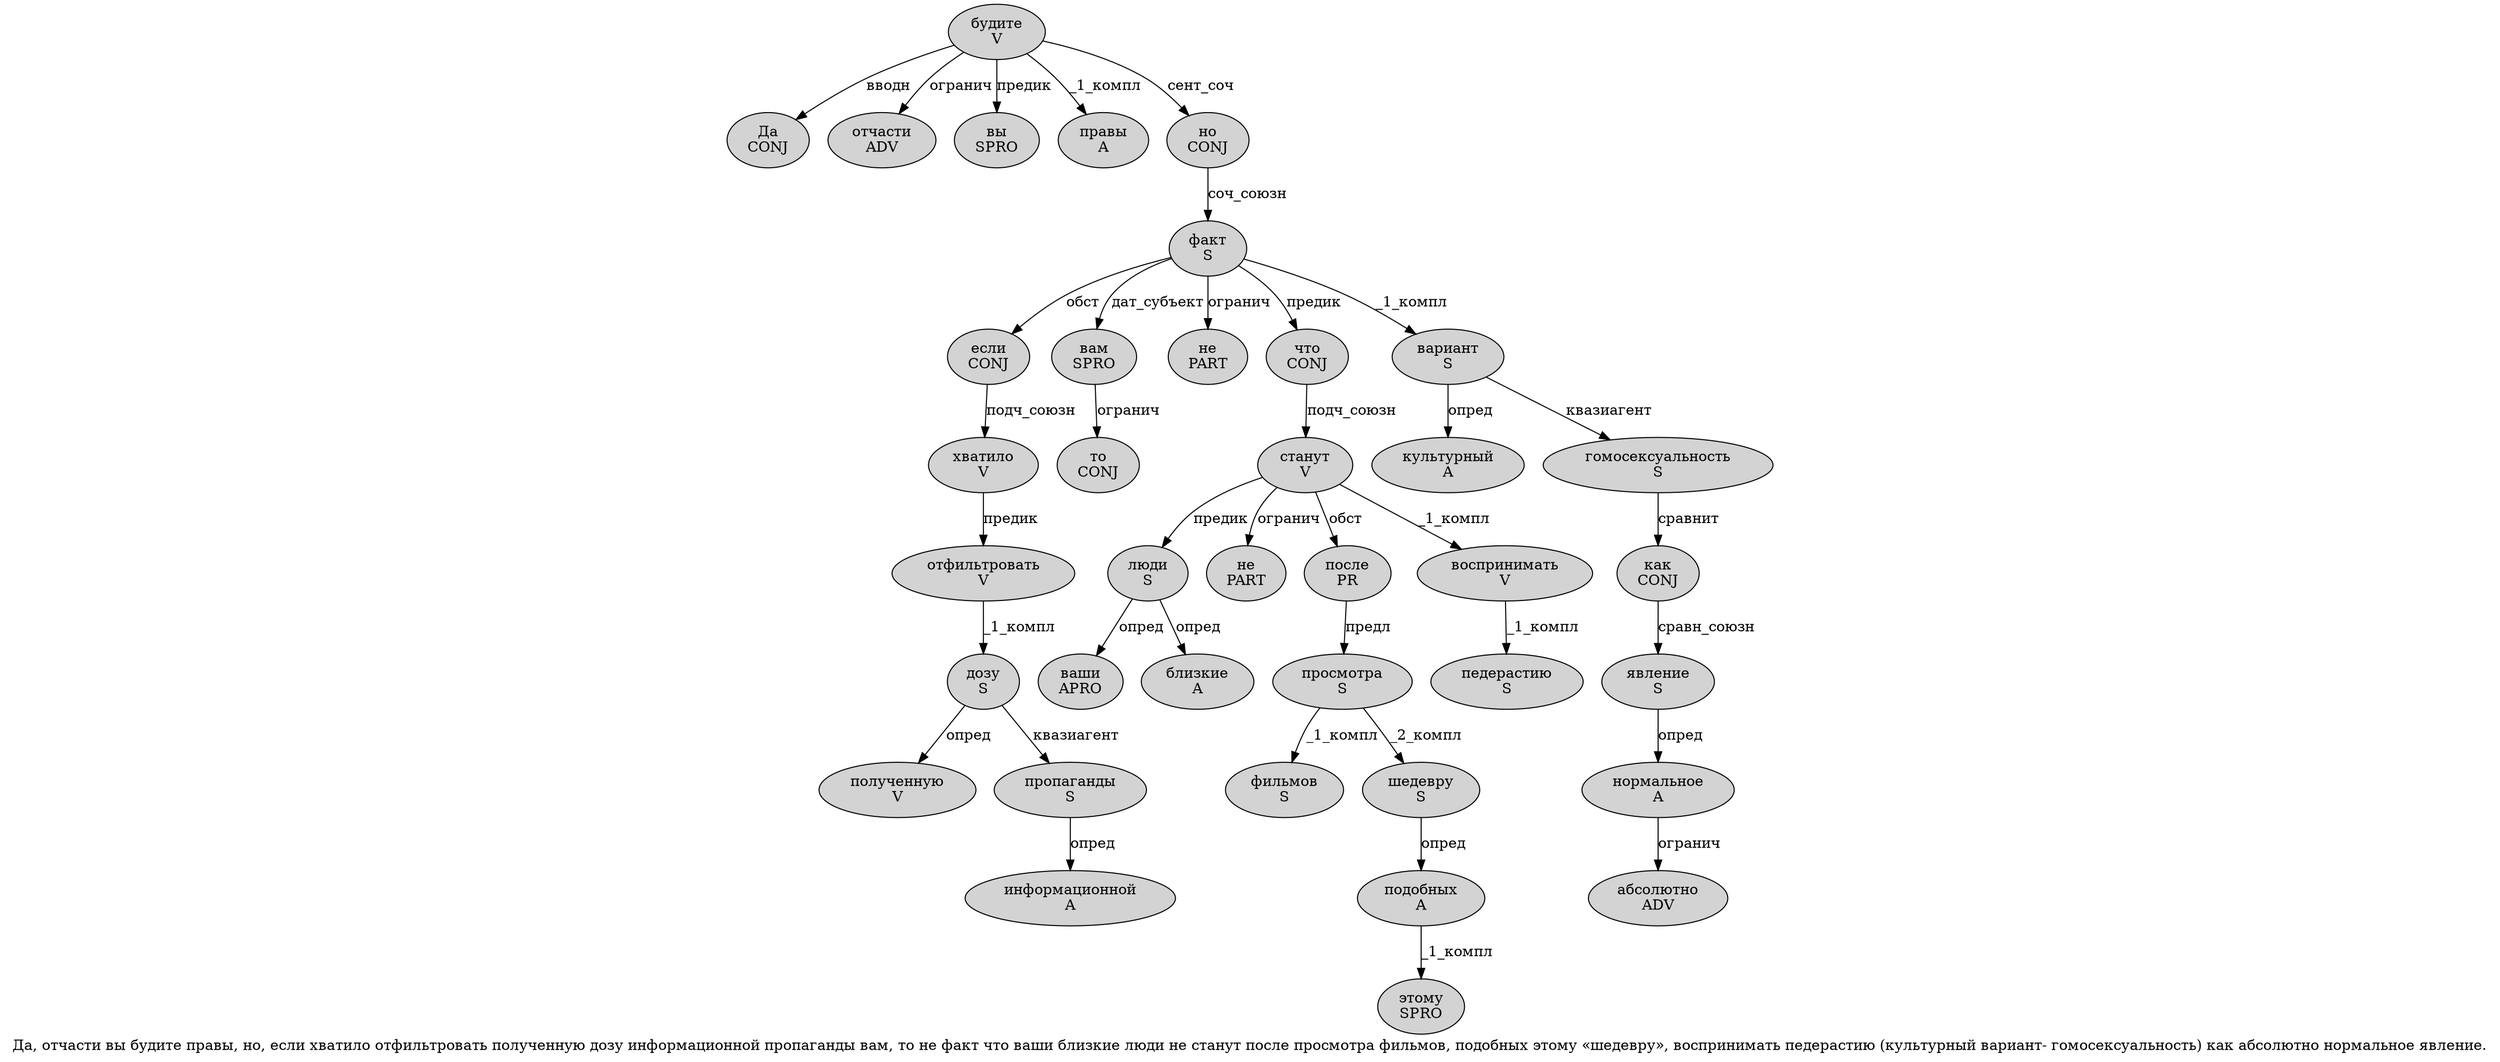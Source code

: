 digraph SENTENCE_4374 {
	graph [label="Да, отчасти вы будите правы, но, если хватило отфильтровать полученную дозу информационной пропаганды вам, то не факт что ваши близкие люди не станут после просмотра фильмов, подобных этому «шедевру», воспринимать педерастию (культурный вариант- гомосексуальность) как абсолютно нормальное явление."]
	node [style=filled]
		0 [label="Да
CONJ" color="" fillcolor=lightgray penwidth=1 shape=ellipse]
		2 [label="отчасти
ADV" color="" fillcolor=lightgray penwidth=1 shape=ellipse]
		3 [label="вы
SPRO" color="" fillcolor=lightgray penwidth=1 shape=ellipse]
		4 [label="будите
V" color="" fillcolor=lightgray penwidth=1 shape=ellipse]
		5 [label="правы
A" color="" fillcolor=lightgray penwidth=1 shape=ellipse]
		7 [label="но
CONJ" color="" fillcolor=lightgray penwidth=1 shape=ellipse]
		9 [label="если
CONJ" color="" fillcolor=lightgray penwidth=1 shape=ellipse]
		10 [label="хватило
V" color="" fillcolor=lightgray penwidth=1 shape=ellipse]
		11 [label="отфильтровать
V" color="" fillcolor=lightgray penwidth=1 shape=ellipse]
		12 [label="полученную
V" color="" fillcolor=lightgray penwidth=1 shape=ellipse]
		13 [label="дозу
S" color="" fillcolor=lightgray penwidth=1 shape=ellipse]
		14 [label="информационной
A" color="" fillcolor=lightgray penwidth=1 shape=ellipse]
		15 [label="пропаганды
S" color="" fillcolor=lightgray penwidth=1 shape=ellipse]
		16 [label="вам
SPRO" color="" fillcolor=lightgray penwidth=1 shape=ellipse]
		18 [label="то
CONJ" color="" fillcolor=lightgray penwidth=1 shape=ellipse]
		19 [label="не
PART" color="" fillcolor=lightgray penwidth=1 shape=ellipse]
		20 [label="факт
S" color="" fillcolor=lightgray penwidth=1 shape=ellipse]
		21 [label="что
CONJ" color="" fillcolor=lightgray penwidth=1 shape=ellipse]
		22 [label="ваши
APRO" color="" fillcolor=lightgray penwidth=1 shape=ellipse]
		23 [label="близкие
A" color="" fillcolor=lightgray penwidth=1 shape=ellipse]
		24 [label="люди
S" color="" fillcolor=lightgray penwidth=1 shape=ellipse]
		25 [label="не
PART" color="" fillcolor=lightgray penwidth=1 shape=ellipse]
		26 [label="станут
V" color="" fillcolor=lightgray penwidth=1 shape=ellipse]
		27 [label="после
PR" color="" fillcolor=lightgray penwidth=1 shape=ellipse]
		28 [label="просмотра
S" color="" fillcolor=lightgray penwidth=1 shape=ellipse]
		29 [label="фильмов
S" color="" fillcolor=lightgray penwidth=1 shape=ellipse]
		31 [label="подобных
A" color="" fillcolor=lightgray penwidth=1 shape=ellipse]
		32 [label="этому
SPRO" color="" fillcolor=lightgray penwidth=1 shape=ellipse]
		34 [label="шедевру
S" color="" fillcolor=lightgray penwidth=1 shape=ellipse]
		37 [label="воспринимать
V" color="" fillcolor=lightgray penwidth=1 shape=ellipse]
		38 [label="педерастию
S" color="" fillcolor=lightgray penwidth=1 shape=ellipse]
		40 [label="культурный
A" color="" fillcolor=lightgray penwidth=1 shape=ellipse]
		41 [label="вариант
S" color="" fillcolor=lightgray penwidth=1 shape=ellipse]
		43 [label="гомосексуальность
S" color="" fillcolor=lightgray penwidth=1 shape=ellipse]
		45 [label="как
CONJ" color="" fillcolor=lightgray penwidth=1 shape=ellipse]
		46 [label="абсолютно
ADV" color="" fillcolor=lightgray penwidth=1 shape=ellipse]
		47 [label="нормальное
A" color="" fillcolor=lightgray penwidth=1 shape=ellipse]
		48 [label="явление
S" color="" fillcolor=lightgray penwidth=1 shape=ellipse]
			43 -> 45 [label="сравнит"]
			11 -> 13 [label="_1_компл"]
			34 -> 31 [label="опред"]
			21 -> 26 [label="подч_союзн"]
			20 -> 9 [label="обст"]
			20 -> 16 [label="дат_субъект"]
			20 -> 19 [label="огранич"]
			20 -> 21 [label="предик"]
			20 -> 41 [label="_1_компл"]
			16 -> 18 [label="огранич"]
			7 -> 20 [label="соч_союзн"]
			45 -> 48 [label="сравн_союзн"]
			24 -> 22 [label="опред"]
			24 -> 23 [label="опред"]
			4 -> 0 [label="вводн"]
			4 -> 2 [label="огранич"]
			4 -> 3 [label="предик"]
			4 -> 5 [label="_1_компл"]
			4 -> 7 [label="сент_соч"]
			13 -> 12 [label="опред"]
			13 -> 15 [label="квазиагент"]
			9 -> 10 [label="подч_союзн"]
			48 -> 47 [label="опред"]
			41 -> 40 [label="опред"]
			41 -> 43 [label="квазиагент"]
			28 -> 29 [label="_1_компл"]
			28 -> 34 [label="_2_компл"]
			10 -> 11 [label="предик"]
			15 -> 14 [label="опред"]
			27 -> 28 [label="предл"]
			31 -> 32 [label="_1_компл"]
			26 -> 24 [label="предик"]
			26 -> 25 [label="огранич"]
			26 -> 27 [label="обст"]
			26 -> 37 [label="_1_компл"]
			37 -> 38 [label="_1_компл"]
			47 -> 46 [label="огранич"]
}
